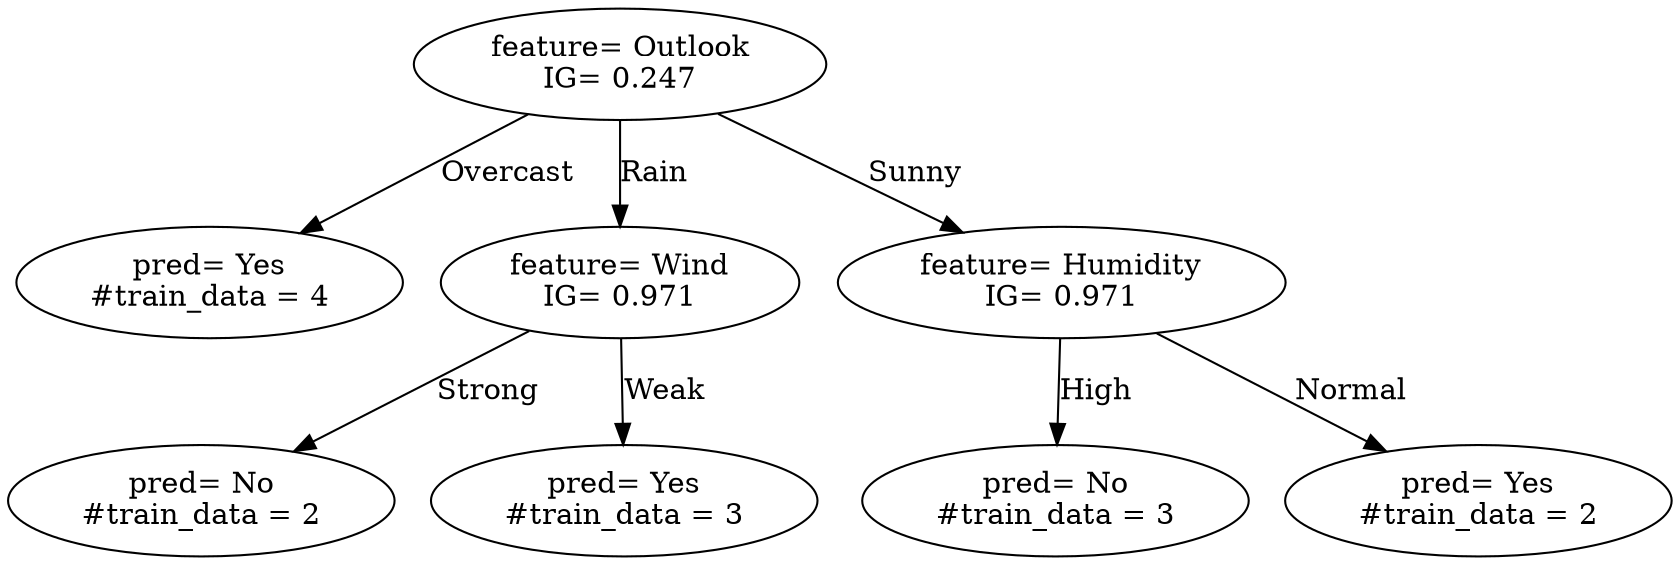 digraph {
	2639227512432 [label="feature= Outlook
IG= 0.247"]
	2639156651680 [label="pred= Yes
#train_data = 4"]
	2639227512432 -> 2639156651680 [label=Overcast]
	2639156651632 [label="feature= Wind
IG= 0.971"]
	2639156650864 [label="pred= No
#train_data = 2"]
	2639156651632 -> 2639156650864 [label=Strong]
	2639156650912 [label="pred= Yes
#train_data = 3"]
	2639156651632 -> 2639156650912 [label=Weak]
	2639227512432 -> 2639156651632 [label=Rain]
	2639156652304 [label="feature= Humidity
IG= 0.971"]
	2639156651536 [label="pred= No
#train_data = 3"]
	2639156652304 -> 2639156651536 [label=High]
	2639156651968 [label="pred= Yes
#train_data = 2"]
	2639156652304 -> 2639156651968 [label=Normal]
	2639227512432 -> 2639156652304 [label=Sunny]
}
